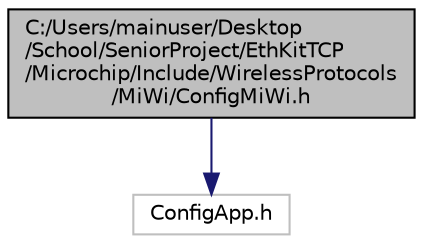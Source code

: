 digraph "C:/Users/mainuser/Desktop/School/SeniorProject/EthKitTCP/Microchip/Include/WirelessProtocols/MiWi/ConfigMiWi.h"
{
  edge [fontname="Helvetica",fontsize="10",labelfontname="Helvetica",labelfontsize="10"];
  node [fontname="Helvetica",fontsize="10",shape=record];
  Node1 [label="C:/Users/mainuser/Desktop\l/School/SeniorProject/EthKitTCP\l/Microchip/Include/WirelessProtocols\l/MiWi/ConfigMiWi.h",height=0.2,width=0.4,color="black", fillcolor="grey75", style="filled", fontcolor="black"];
  Node1 -> Node2 [color="midnightblue",fontsize="10",style="solid",fontname="Helvetica"];
  Node2 [label="ConfigApp.h",height=0.2,width=0.4,color="grey75", fillcolor="white", style="filled"];
}
